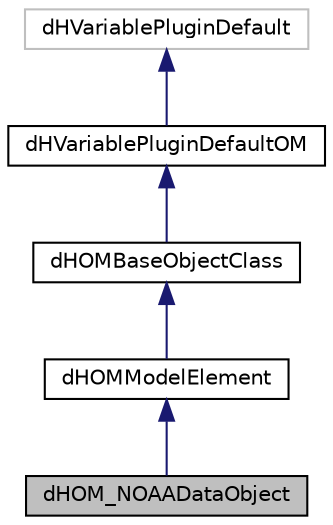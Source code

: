 digraph "dHOM_NOAADataObject"
{
 // LATEX_PDF_SIZE
  edge [fontname="Helvetica",fontsize="10",labelfontname="Helvetica",labelfontsize="10"];
  node [fontname="Helvetica",fontsize="10",shape=record];
  Node1 [label="dHOM_NOAADataObject",height=0.2,width=0.4,color="black", fillcolor="grey75", style="filled", fontcolor="black",tooltip=" "];
  Node2 -> Node1 [dir="back",color="midnightblue",fontsize="10",style="solid"];
  Node2 [label="dHOMModelElement",height=0.2,width=0.4,color="black", fillcolor="white", style="filled",URL="$classdHOMModelElement.html",tooltip=" "];
  Node3 -> Node2 [dir="back",color="midnightblue",fontsize="10",style="solid"];
  Node3 [label="dHOMBaseObjectClass",height=0.2,width=0.4,color="black", fillcolor="white", style="filled",URL="$classdHOMBaseObjectClass.html",tooltip=" "];
  Node4 -> Node3 [dir="back",color="midnightblue",fontsize="10",style="solid"];
  Node4 [label="dHVariablePluginDefaultOM",height=0.2,width=0.4,color="black", fillcolor="white", style="filled",URL="$classdHVariablePluginDefaultOM.html",tooltip=" "];
  Node5 -> Node4 [dir="back",color="midnightblue",fontsize="10",style="solid"];
  Node5 [label="dHVariablePluginDefault",height=0.2,width=0.4,color="grey75", fillcolor="white", style="filled",tooltip=" "];
}
